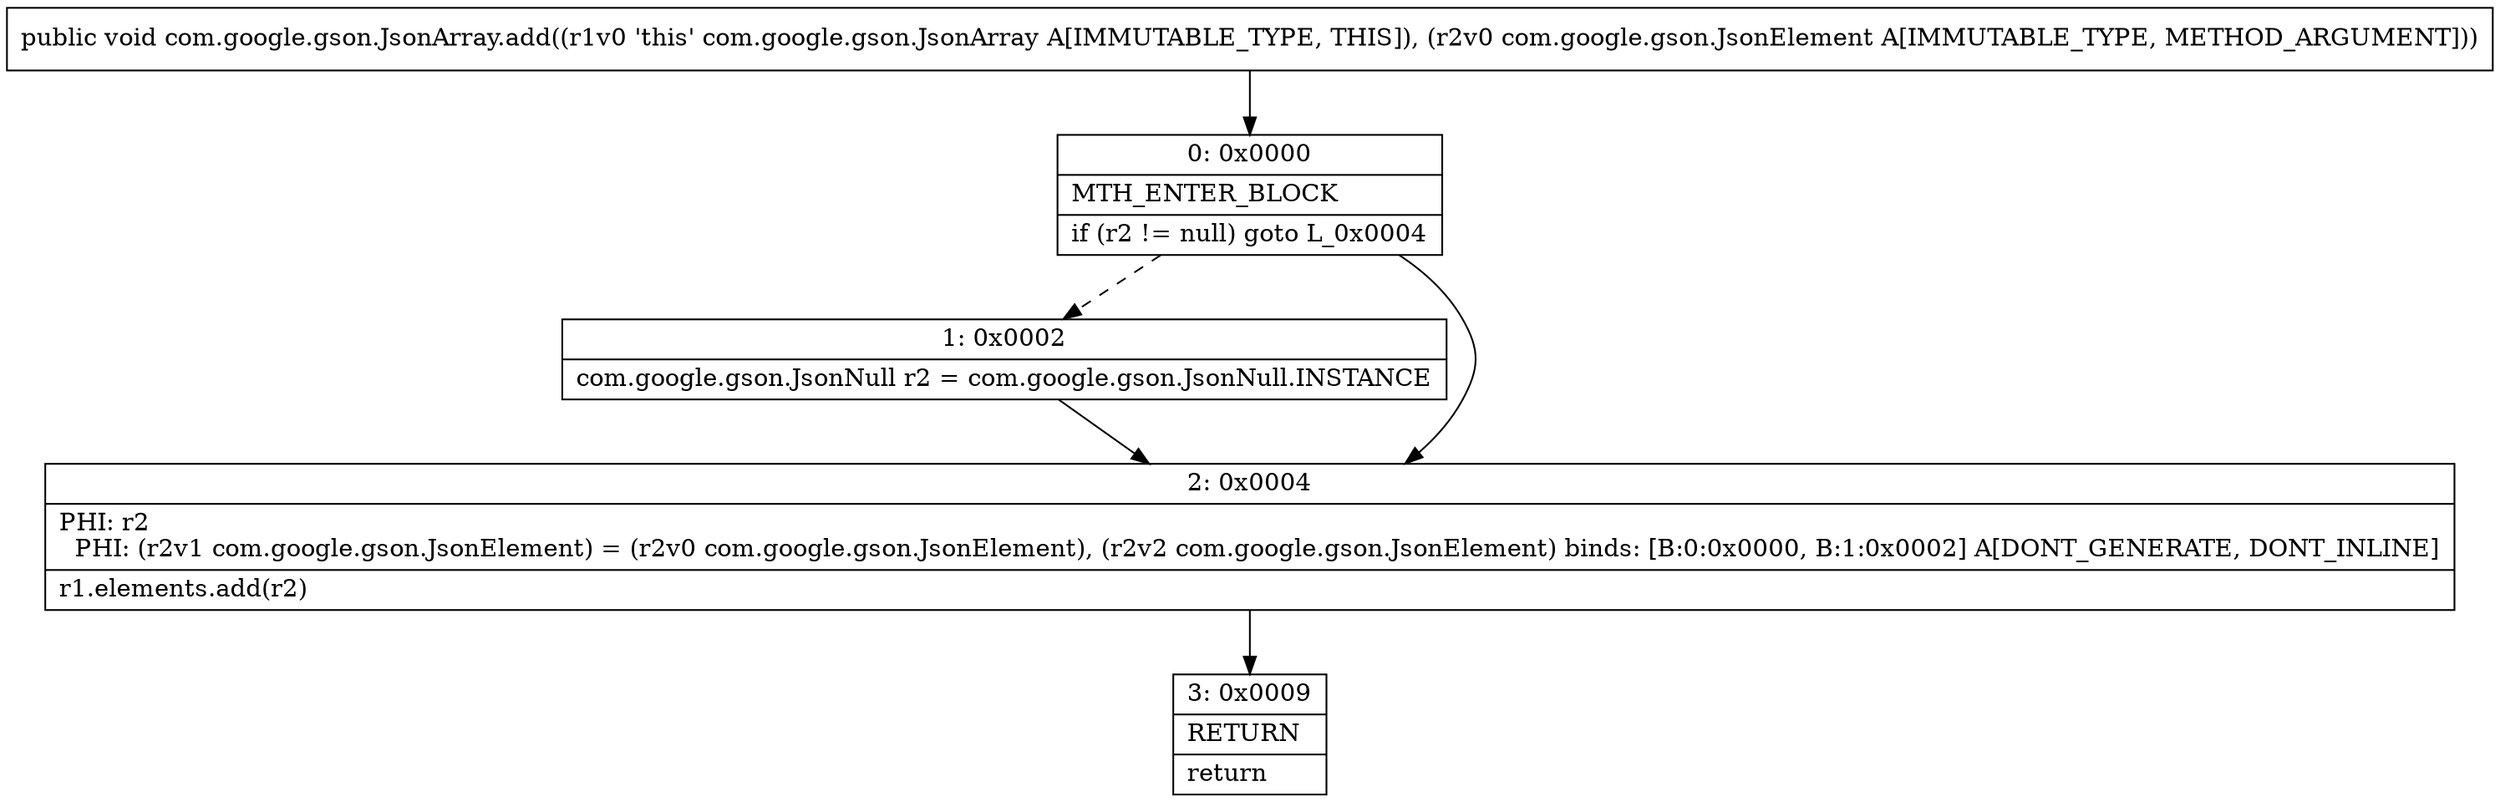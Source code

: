 digraph "CFG forcom.google.gson.JsonArray.add(Lcom\/google\/gson\/JsonElement;)V" {
Node_0 [shape=record,label="{0\:\ 0x0000|MTH_ENTER_BLOCK\l|if (r2 != null) goto L_0x0004\l}"];
Node_1 [shape=record,label="{1\:\ 0x0002|com.google.gson.JsonNull r2 = com.google.gson.JsonNull.INSTANCE\l}"];
Node_2 [shape=record,label="{2\:\ 0x0004|PHI: r2 \l  PHI: (r2v1 com.google.gson.JsonElement) = (r2v0 com.google.gson.JsonElement), (r2v2 com.google.gson.JsonElement) binds: [B:0:0x0000, B:1:0x0002] A[DONT_GENERATE, DONT_INLINE]\l|r1.elements.add(r2)\l}"];
Node_3 [shape=record,label="{3\:\ 0x0009|RETURN\l|return\l}"];
MethodNode[shape=record,label="{public void com.google.gson.JsonArray.add((r1v0 'this' com.google.gson.JsonArray A[IMMUTABLE_TYPE, THIS]), (r2v0 com.google.gson.JsonElement A[IMMUTABLE_TYPE, METHOD_ARGUMENT])) }"];
MethodNode -> Node_0;
Node_0 -> Node_1[style=dashed];
Node_0 -> Node_2;
Node_1 -> Node_2;
Node_2 -> Node_3;
}

